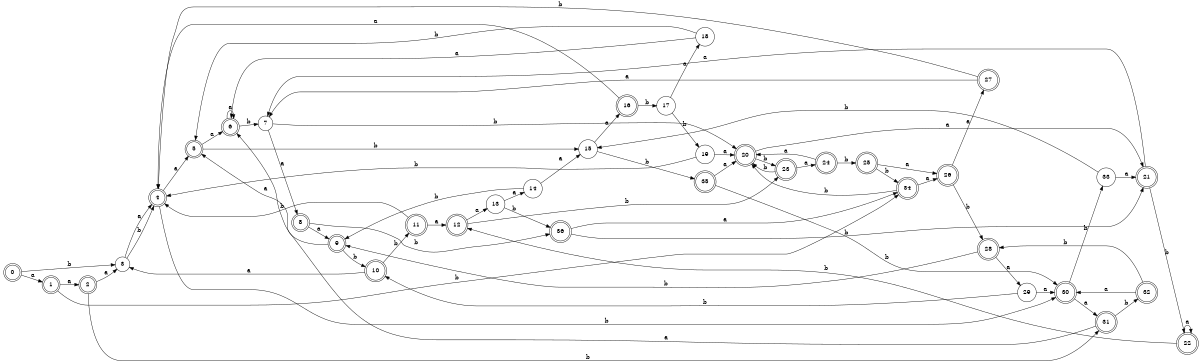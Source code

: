 digraph n30_6 {
__start0 [label="" shape="none"];

rankdir=LR;
size="8,5";

s0 [style="rounded,filled", color="black", fillcolor="white" shape="doublecircle", label="0"];
s1 [style="rounded,filled", color="black", fillcolor="white" shape="doublecircle", label="1"];
s2 [style="rounded,filled", color="black", fillcolor="white" shape="doublecircle", label="2"];
s3 [style="filled", color="black", fillcolor="white" shape="circle", label="3"];
s4 [style="rounded,filled", color="black", fillcolor="white" shape="doublecircle", label="4"];
s5 [style="rounded,filled", color="black", fillcolor="white" shape="doublecircle", label="5"];
s6 [style="rounded,filled", color="black", fillcolor="white" shape="doublecircle", label="6"];
s7 [style="filled", color="black", fillcolor="white" shape="circle", label="7"];
s8 [style="rounded,filled", color="black", fillcolor="white" shape="doublecircle", label="8"];
s9 [style="rounded,filled", color="black", fillcolor="white" shape="doublecircle", label="9"];
s10 [style="rounded,filled", color="black", fillcolor="white" shape="doublecircle", label="10"];
s11 [style="rounded,filled", color="black", fillcolor="white" shape="doublecircle", label="11"];
s12 [style="rounded,filled", color="black", fillcolor="white" shape="doublecircle", label="12"];
s13 [style="filled", color="black", fillcolor="white" shape="circle", label="13"];
s14 [style="filled", color="black", fillcolor="white" shape="circle", label="14"];
s15 [style="filled", color="black", fillcolor="white" shape="circle", label="15"];
s16 [style="rounded,filled", color="black", fillcolor="white" shape="doublecircle", label="16"];
s17 [style="filled", color="black", fillcolor="white" shape="circle", label="17"];
s18 [style="filled", color="black", fillcolor="white" shape="circle", label="18"];
s19 [style="filled", color="black", fillcolor="white" shape="circle", label="19"];
s20 [style="rounded,filled", color="black", fillcolor="white" shape="doublecircle", label="20"];
s21 [style="rounded,filled", color="black", fillcolor="white" shape="doublecircle", label="21"];
s22 [style="rounded,filled", color="black", fillcolor="white" shape="doublecircle", label="22"];
s23 [style="rounded,filled", color="black", fillcolor="white" shape="doublecircle", label="23"];
s24 [style="rounded,filled", color="black", fillcolor="white" shape="doublecircle", label="24"];
s25 [style="rounded,filled", color="black", fillcolor="white" shape="doublecircle", label="25"];
s26 [style="rounded,filled", color="black", fillcolor="white" shape="doublecircle", label="26"];
s27 [style="rounded,filled", color="black", fillcolor="white" shape="doublecircle", label="27"];
s28 [style="rounded,filled", color="black", fillcolor="white" shape="doublecircle", label="28"];
s29 [style="filled", color="black", fillcolor="white" shape="circle", label="29"];
s30 [style="rounded,filled", color="black", fillcolor="white" shape="doublecircle", label="30"];
s31 [style="rounded,filled", color="black", fillcolor="white" shape="doublecircle", label="31"];
s32 [style="rounded,filled", color="black", fillcolor="white" shape="doublecircle", label="32"];
s33 [style="filled", color="black", fillcolor="white" shape="circle", label="33"];
s34 [style="rounded,filled", color="black", fillcolor="white" shape="doublecircle", label="34"];
s35 [style="rounded,filled", color="black", fillcolor="white" shape="doublecircle", label="35"];
s36 [style="rounded,filled", color="black", fillcolor="white" shape="doublecircle", label="36"];
s0 -> s1 [label="a"];
s0 -> s3 [label="b"];
s1 -> s2 [label="a"];
s1 -> s34 [label="b"];
s2 -> s3 [label="a"];
s2 -> s31 [label="b"];
s3 -> s4 [label="a"];
s3 -> s4 [label="b"];
s4 -> s5 [label="a"];
s4 -> s30 [label="b"];
s5 -> s6 [label="a"];
s5 -> s15 [label="b"];
s6 -> s6 [label="a"];
s6 -> s7 [label="b"];
s7 -> s8 [label="a"];
s7 -> s20 [label="b"];
s8 -> s9 [label="a"];
s8 -> s36 [label="b"];
s9 -> s5 [label="a"];
s9 -> s10 [label="b"];
s10 -> s3 [label="a"];
s10 -> s11 [label="b"];
s11 -> s12 [label="a"];
s11 -> s4 [label="b"];
s12 -> s13 [label="a"];
s12 -> s23 [label="b"];
s13 -> s14 [label="a"];
s13 -> s36 [label="b"];
s14 -> s15 [label="a"];
s14 -> s9 [label="b"];
s15 -> s16 [label="a"];
s15 -> s35 [label="b"];
s16 -> s4 [label="a"];
s16 -> s17 [label="b"];
s17 -> s18 [label="a"];
s17 -> s19 [label="b"];
s18 -> s6 [label="a"];
s18 -> s5 [label="b"];
s19 -> s20 [label="a"];
s19 -> s4 [label="b"];
s20 -> s21 [label="a"];
s20 -> s23 [label="b"];
s21 -> s7 [label="a"];
s21 -> s22 [label="b"];
s22 -> s22 [label="a"];
s22 -> s12 [label="b"];
s23 -> s24 [label="a"];
s23 -> s20 [label="b"];
s24 -> s20 [label="a"];
s24 -> s25 [label="b"];
s25 -> s26 [label="a"];
s25 -> s34 [label="b"];
s26 -> s27 [label="a"];
s26 -> s28 [label="b"];
s27 -> s7 [label="a"];
s27 -> s4 [label="b"];
s28 -> s29 [label="a"];
s28 -> s9 [label="b"];
s29 -> s30 [label="a"];
s29 -> s10 [label="b"];
s30 -> s31 [label="a"];
s30 -> s33 [label="b"];
s31 -> s6 [label="a"];
s31 -> s32 [label="b"];
s32 -> s30 [label="a"];
s32 -> s28 [label="b"];
s33 -> s21 [label="a"];
s33 -> s15 [label="b"];
s34 -> s26 [label="a"];
s34 -> s20 [label="b"];
s35 -> s20 [label="a"];
s35 -> s30 [label="b"];
s36 -> s34 [label="a"];
s36 -> s21 [label="b"];

}